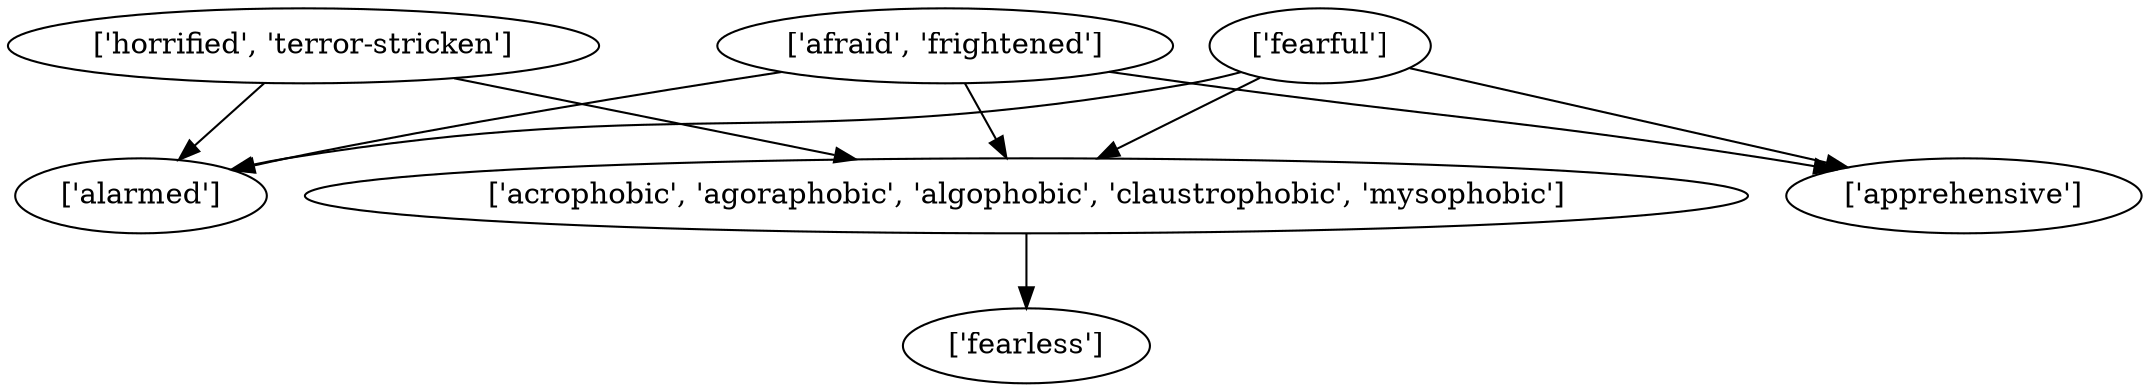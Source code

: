 strict digraph  {
	"['horrified', 'terror-stricken']" -> "['acrophobic', 'agoraphobic', 'algophobic', 'claustrophobic', 'mysophobic']";
	"['horrified', 'terror-stricken']" -> "['alarmed']";
	"['acrophobic', 'agoraphobic', 'algophobic', 'claustrophobic', 'mysophobic']" -> "['fearless']";
	"['fearful']" -> "['acrophobic', 'agoraphobic', 'algophobic', 'claustrophobic', 'mysophobic']";
	"['fearful']" -> "['alarmed']";
	"['fearful']" -> "['apprehensive']";
	"['afraid', 'frightened']" -> "['acrophobic', 'agoraphobic', 'algophobic', 'claustrophobic', 'mysophobic']";
	"['afraid', 'frightened']" -> "['alarmed']";
	"['afraid', 'frightened']" -> "['apprehensive']";
}

